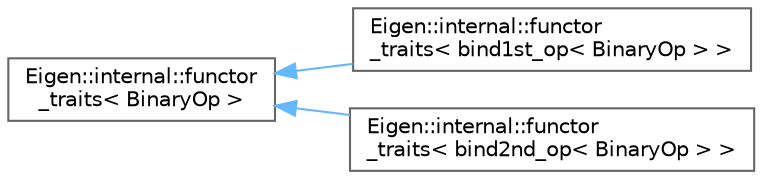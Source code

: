 digraph "类继承关系图"
{
 // LATEX_PDF_SIZE
  bgcolor="transparent";
  edge [fontname=Helvetica,fontsize=10,labelfontname=Helvetica,labelfontsize=10];
  node [fontname=Helvetica,fontsize=10,shape=box,height=0.2,width=0.4];
  rankdir="LR";
  Node0 [id="Node000000",label="Eigen::internal::functor\l_traits\< BinaryOp \>",height=0.2,width=0.4,color="grey40", fillcolor="white", style="filled",URL="$struct_eigen_1_1internal_1_1functor__traits.html",tooltip=" "];
  Node0 -> Node1 [id="edge4284_Node000000_Node000001",dir="back",color="steelblue1",style="solid",tooltip=" "];
  Node1 [id="Node000001",label="Eigen::internal::functor\l_traits\< bind1st_op\< BinaryOp \> \>",height=0.2,width=0.4,color="grey40", fillcolor="white", style="filled",URL="$struct_eigen_1_1internal_1_1functor__traits_3_01bind1st__op_3_01_binary_op_01_4_01_4.html",tooltip=" "];
  Node0 -> Node2 [id="edge4285_Node000000_Node000002",dir="back",color="steelblue1",style="solid",tooltip=" "];
  Node2 [id="Node000002",label="Eigen::internal::functor\l_traits\< bind2nd_op\< BinaryOp \> \>",height=0.2,width=0.4,color="grey40", fillcolor="white", style="filled",URL="$struct_eigen_1_1internal_1_1functor__traits_3_01bind2nd__op_3_01_binary_op_01_4_01_4.html",tooltip=" "];
}
